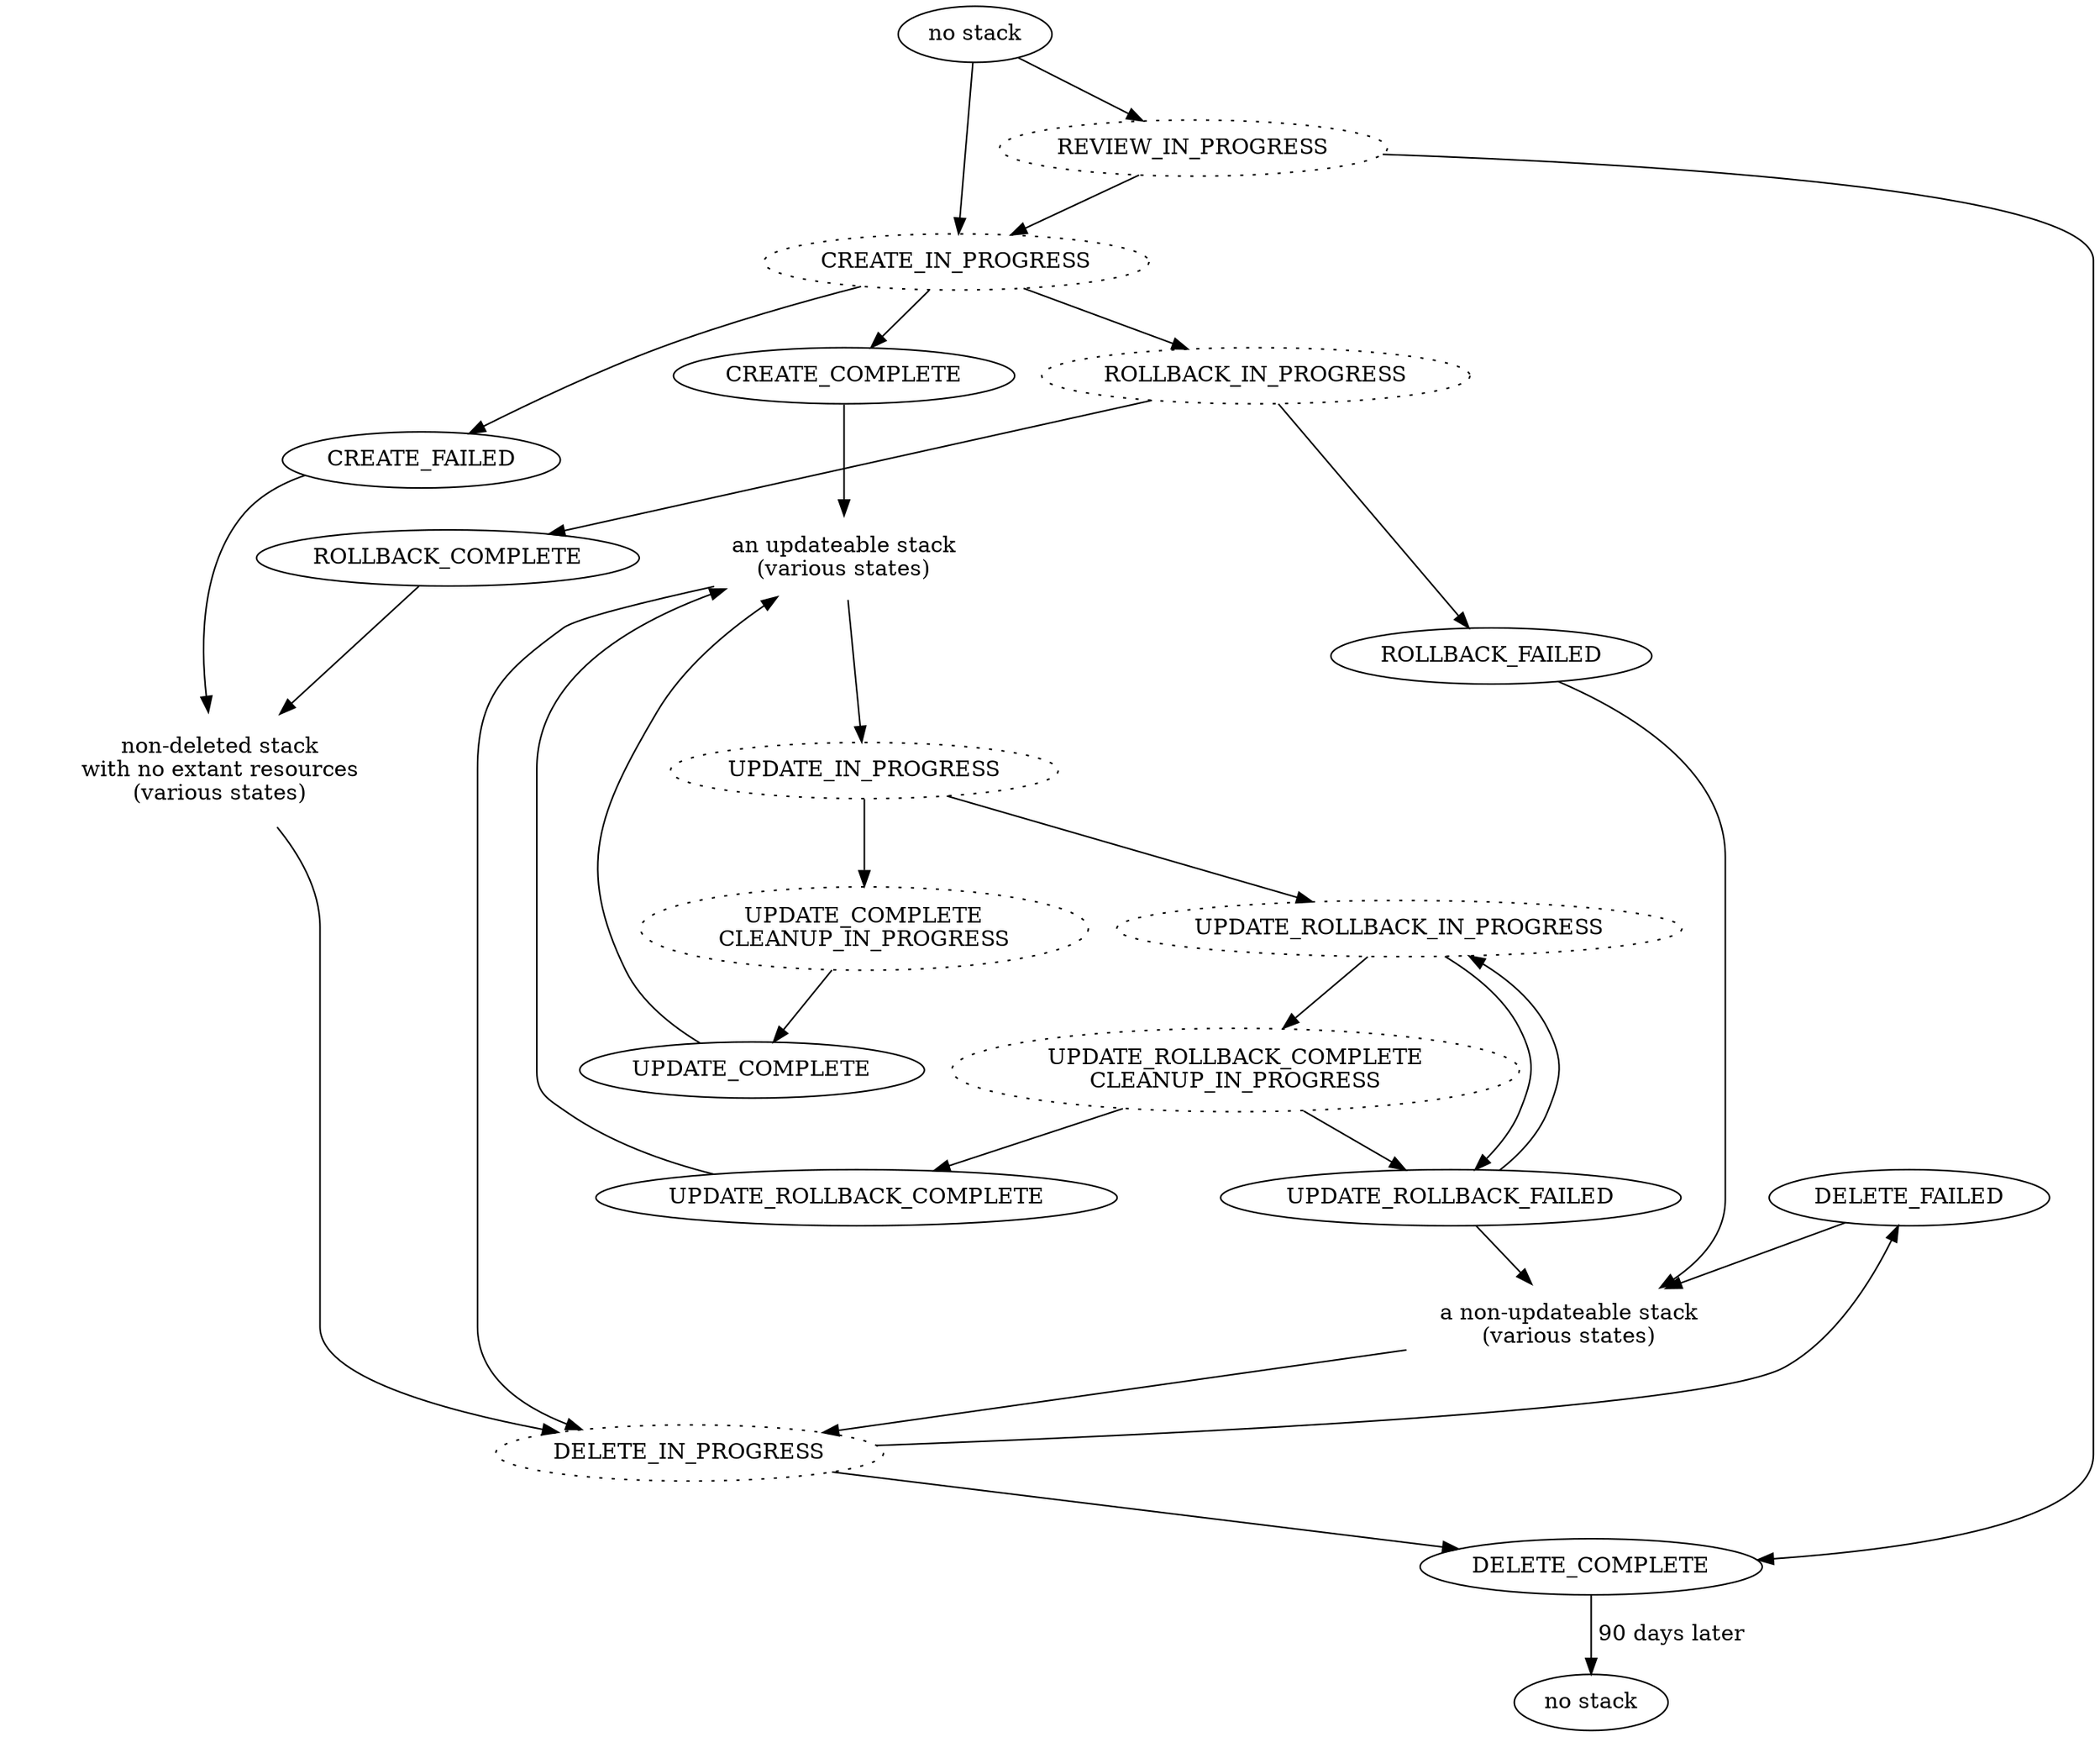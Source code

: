 digraph all_states {

  node [layer=all];
  edge [layer=all];

  layers="happy:sad"

  before_existence [ layer="happy" label="no stack" ]
  after_existence [ layer="happy" label="no stack" ]

  updateable_stack [ layer="happy" label="an updateable stack\n(various states)" color="transparent" ]
  stuck_stack [ layer="sad" label="a non-updateable stack\n(various states)" color="transparent" ]
  empty_stack [ layer="sad" label="non-deleted stack\nwith no extant resources\n(various states)" color="transparent" ]

  empty_stack -> DELETE_IN_PROGRESS [ layer="sad" ]

  CREATE_COMPLETE [ layer="happy" ]
  REVIEW_IN_PROGRESS [ layer="happy" style=dotted ]
  CREATE_IN_PROGRESS [ layer="happy" style=dotted ]
  CREATE_FAILED [ layer="sad" ]
  DELETE_COMPLETE [ layer="happy" ]
  DELETE_FAILED [ layer="sad" ]
  DELETE_IN_PROGRESS [ layer="happy" style=dotted ]
  ROLLBACK_COMPLETE [ layer="sad" ]
  ROLLBACK_FAILED [ layer="sad" ]
  ROLLBACK_IN_PROGRESS [ layer="sad" style=dotted ]
  UPDATE_COMPLETE [ layer="happy" ]
  UPDATE_COMPLETE_CLEANUP_IN_PROGRESS [ layer="happy" style=dotted label="UPDATE_COMPLETE\nCLEANUP_IN_PROGRESS" ]
  UPDATE_IN_PROGRESS [ layer="happy" style=dotted ]
  UPDATE_ROLLBACK_COMPLETE [ layer="sad" ]
  UPDATE_ROLLBACK_COMPLETE_CLEANUP_IN_PROGRESS [ layer="sad" style=dotted label="UPDATE_ROLLBACK_COMPLETE\nCLEANUP_IN_PROGRESS" ]
  UPDATE_ROLLBACK_FAILED [ layer="sad" ]
  UPDATE_ROLLBACK_IN_PROGRESS [ layer="sad" style=dotted ]

  edge [layer=happy];
  before_existence -> CREATE_IN_PROGRESS
  before_existence -> REVIEW_IN_PROGRESS -> CREATE_IN_PROGRESS
  CREATE_IN_PROGRESS -> CREATE_COMPLETE
  CREATE_COMPLETE -> updateable_stack

  REVIEW_IN_PROGRESS -> DELETE_COMPLETE

  edge [layer=sad];
  CREATE_IN_PROGRESS -> ROLLBACK_IN_PROGRESS -> ROLLBACK_COMPLETE
  ROLLBACK_COMPLETE -> empty_stack
  ROLLBACK_IN_PROGRESS -> ROLLBACK_FAILED
  ROLLBACK_FAILED -> stuck_stack

  edge [layer=sad];
  CREATE_IN_PROGRESS -> CREATE_FAILED // ?
  CREATE_FAILED -> empty_stack // ?
  stuck_stack -> DELETE_IN_PROGRESS

  edge [layer=happy];
  updateable_stack -> UPDATE_IN_PROGRESS -> UPDATE_COMPLETE_CLEANUP_IN_PROGRESS -> UPDATE_COMPLETE -> updateable_stack

  edge [layer=sad];
  { UPDATE_IN_PROGRESS } -> UPDATE_ROLLBACK_IN_PROGRESS -> UPDATE_ROLLBACK_COMPLETE_CLEANUP_IN_PROGRESS -> { UPDATE_ROLLBACK_COMPLETE, UPDATE_ROLLBACK_FAILED }
  UPDATE_ROLLBACK_COMPLETE -> updateable_stack
  UPDATE_ROLLBACK_IN_PROGRESS -> UPDATE_ROLLBACK_FAILED -> stuck_stack // maybe?
  UPDATE_ROLLBACK_FAILED -> UPDATE_ROLLBACK_IN_PROGRESS

  edge [layer=happy];
  updateable_stack -> DELETE_IN_PROGRESS
  DELETE_IN_PROGRESS -> DELETE_COMPLETE
  DELETE_COMPLETE -> after_existence [ label=" 90 days later" ]

  edge [layer=sad];
  DELETE_IN_PROGRESS -> DELETE_FAILED [ constraint="false" ]
  DELETE_FAILED -> stuck_stack

}
// # vi: set sw=2 et ai :
